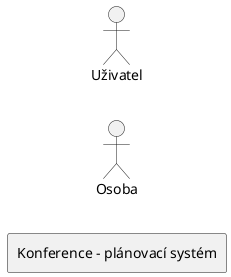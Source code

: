 @startuml
left to right direction

actor Osoba
actor Uživatel

rectangle "Konference - plánovací systém" {

}

@enduml
